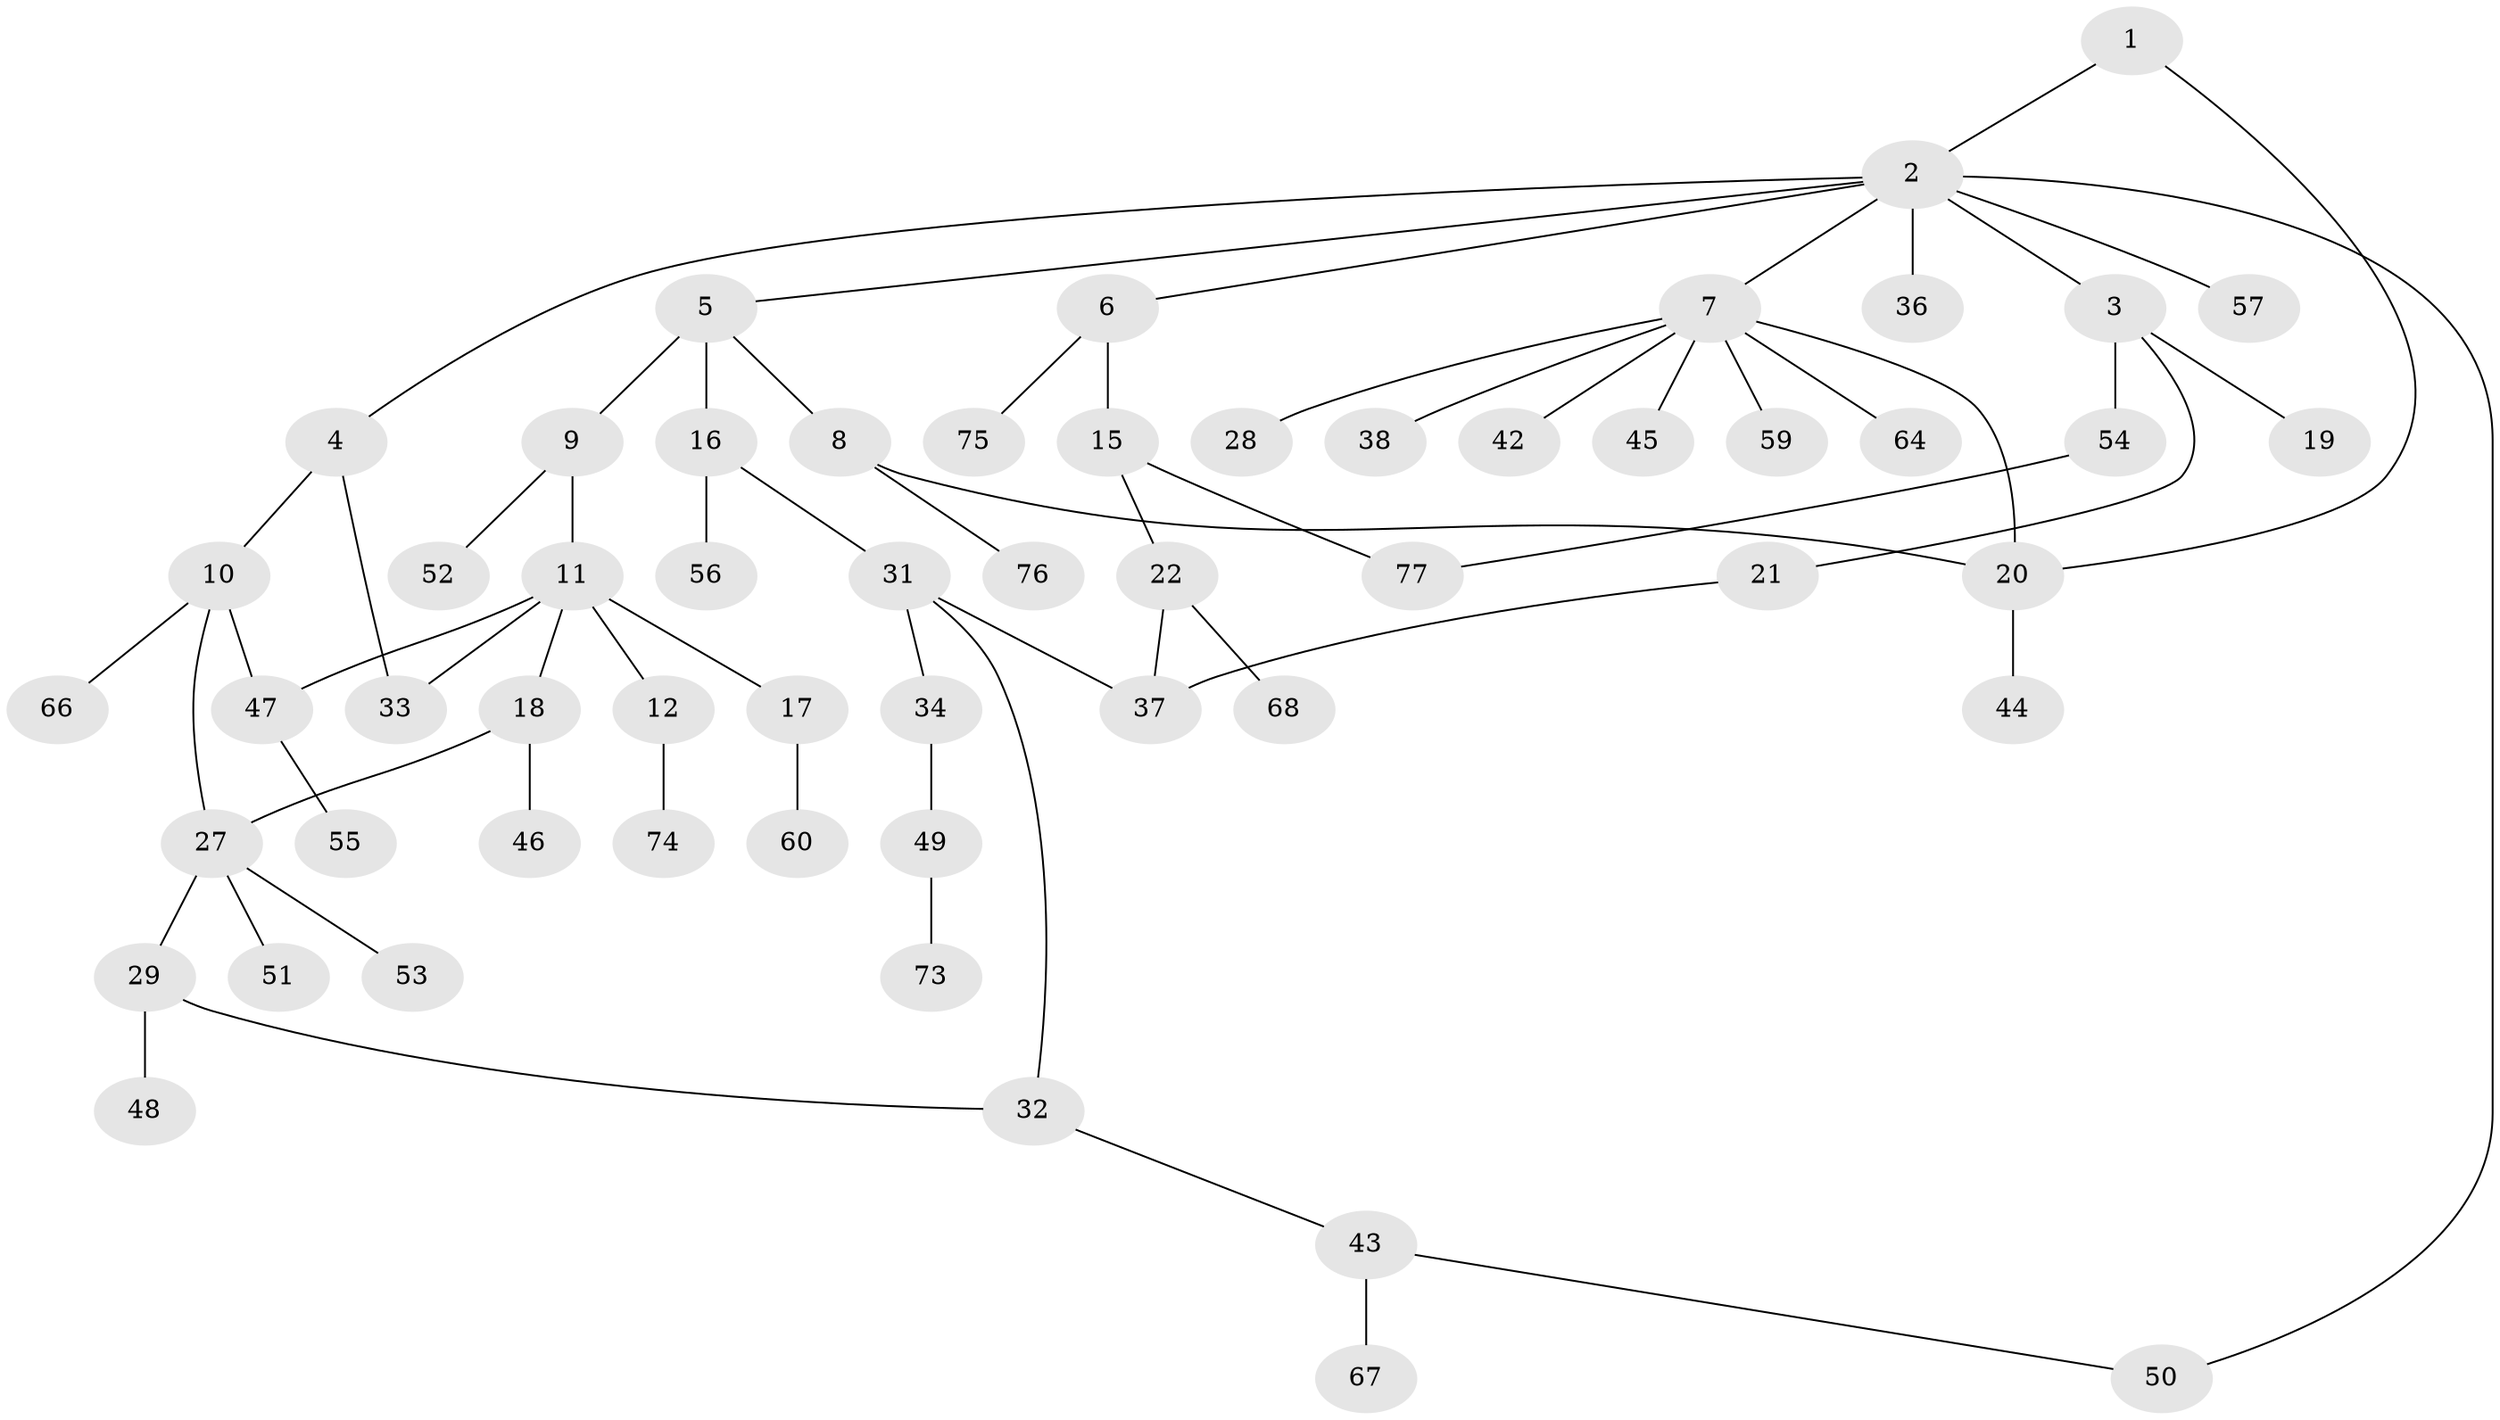 // original degree distribution, {2: 0.35365853658536583, 9: 0.012195121951219513, 4: 0.06097560975609756, 3: 0.15853658536585366, 5: 0.036585365853658534, 7: 0.024390243902439025, 1: 0.35365853658536583}
// Generated by graph-tools (version 1.1) at 2025/10/02/27/25 16:10:55]
// undirected, 57 vertices, 66 edges
graph export_dot {
graph [start="1"]
  node [color=gray90,style=filled];
  1 [super="+23"];
  2 [super="+25"];
  3;
  4;
  5;
  6;
  7 [super="+14"];
  8 [super="+13"];
  9 [super="+72"];
  10;
  11 [super="+35"];
  12 [super="+26"];
  15 [super="+24"];
  16 [super="+30"];
  17;
  18;
  19 [super="+78"];
  20 [super="+41"];
  21;
  22 [super="+39"];
  27 [super="+63"];
  28;
  29;
  31 [super="+81"];
  32 [super="+69"];
  33 [super="+40"];
  34;
  36;
  37 [super="+58"];
  38;
  42;
  43 [super="+65"];
  44 [super="+82"];
  45;
  46;
  47 [super="+79"];
  48 [super="+80"];
  49;
  50;
  51 [super="+62"];
  52 [super="+70"];
  53 [super="+61"];
  54;
  55;
  56;
  57;
  59;
  60;
  64;
  66;
  67 [super="+71"];
  68;
  73;
  74;
  75;
  76;
  77;
  1 -- 2;
  1 -- 20;
  2 -- 3;
  2 -- 4;
  2 -- 5;
  2 -- 6;
  2 -- 7;
  2 -- 36;
  2 -- 50;
  2 -- 57;
  3 -- 19;
  3 -- 21;
  3 -- 54;
  4 -- 10;
  4 -- 33;
  5 -- 8;
  5 -- 9 [weight=2];
  5 -- 16;
  6 -- 15;
  6 -- 75;
  7 -- 28;
  7 -- 42;
  7 -- 59;
  7 -- 64;
  7 -- 20;
  7 -- 45;
  7 -- 38;
  8 -- 20;
  8 -- 76;
  9 -- 11;
  9 -- 52;
  10 -- 27;
  10 -- 47;
  10 -- 66;
  11 -- 12;
  11 -- 17;
  11 -- 18;
  11 -- 33;
  11 -- 47;
  12 -- 74;
  15 -- 22;
  15 -- 77;
  16 -- 31;
  16 -- 56;
  17 -- 60;
  18 -- 46;
  18 -- 27;
  20 -- 44;
  21 -- 37;
  22 -- 68;
  22 -- 37;
  27 -- 29;
  27 -- 51;
  27 -- 53;
  29 -- 32;
  29 -- 48;
  31 -- 34;
  31 -- 37;
  31 -- 32;
  32 -- 43;
  34 -- 49;
  43 -- 50;
  43 -- 67;
  47 -- 55;
  49 -- 73;
  54 -- 77;
}
